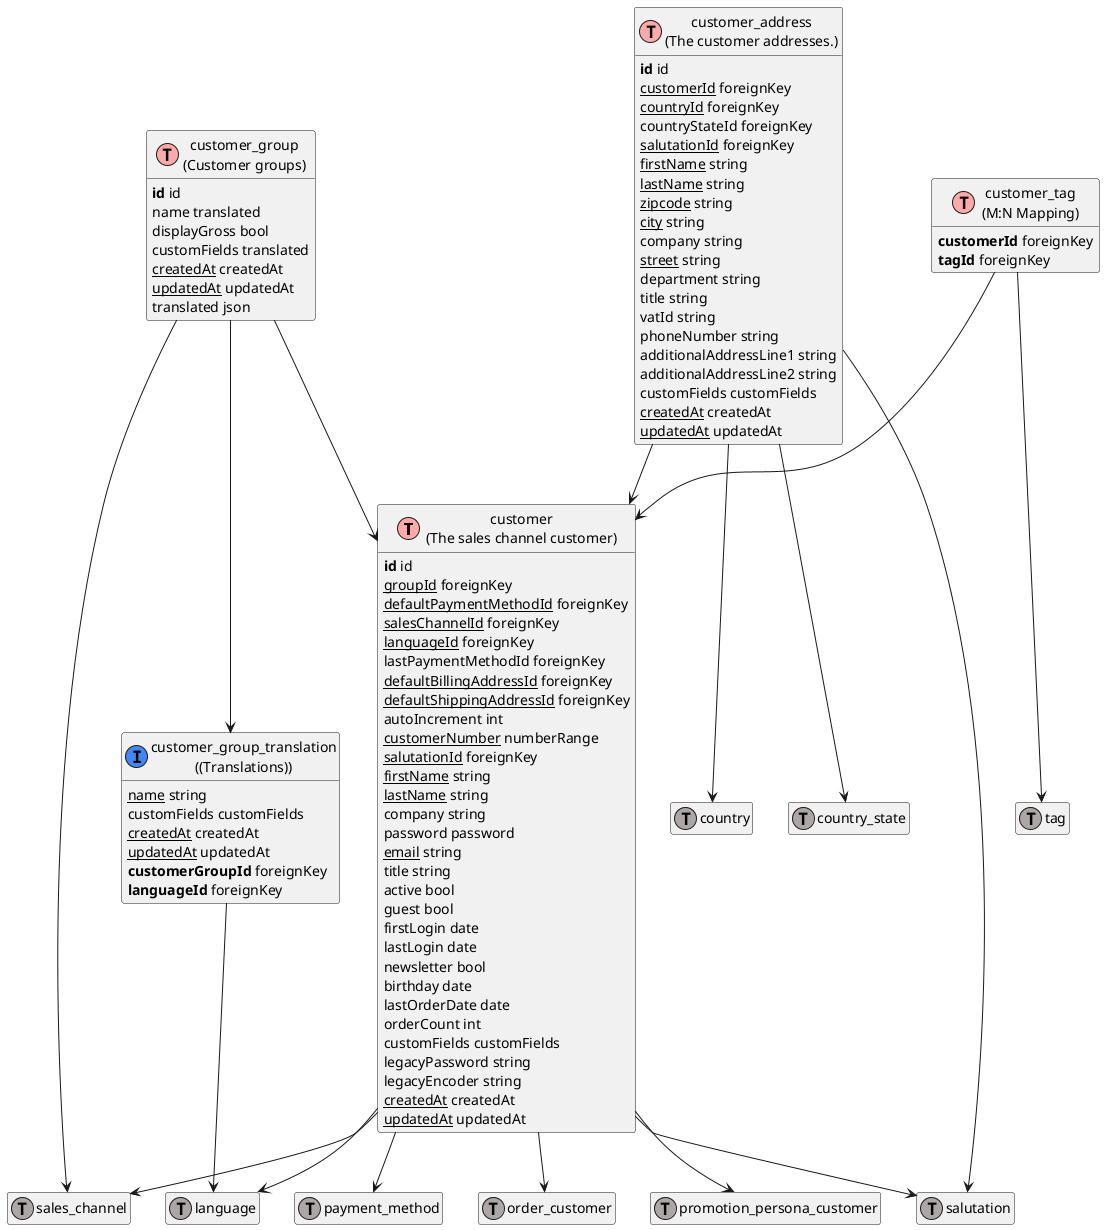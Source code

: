 @startuml
' uncomment the line below if you're using computer with a retina display
' skinparam dpi 300
!define Table(name,desc) class name as "desc" << (T,#FFAAAA) >>
!define ForeignTable(name,desc) class name as "desc" << (T,#ada6a6) >>
!define TranslationTable(name,desc) class name as "desc" << (I,#4286f4) >>
' we use bold for primary key
' green color for unique
' and underscore for not_null
!define primary_key(x) <b>x</b>
!define unique(x) <color:green>x</color>
!define not_null(x) <u>x</u>
' other tags available:
' <i></i>
' <back:COLOR></color>, where color is a color name or html color code
' (#FFAACC)
' see: http://plantuml.com/classes.html#More
hide methods
hide stereotypes
hide empty members
skinparam backgroundColor #FFFFFF

' entities

Table(ShopwareCoreCheckoutCustomerCustomerDefinition, "customer\n(The sales channel customer)") {
   primary_key(id) id
   not_null(groupId) foreignKey
   not_null(defaultPaymentMethodId) foreignKey
   not_null(salesChannelId) foreignKey
   not_null(languageId) foreignKey
   lastPaymentMethodId foreignKey
   not_null(defaultBillingAddressId) foreignKey
   not_null(defaultShippingAddressId) foreignKey
   autoIncrement int
   not_null(customerNumber) numberRange
   not_null(salutationId) foreignKey
   not_null(firstName) string
   not_null(lastName) string
   company string
   password password
   not_null(email) string
   title string
   active bool
   guest bool
   firstLogin date
   lastLogin date
   newsletter bool
   birthday date
   lastOrderDate date
   orderCount int
   customFields customFields
   legacyPassword string
   legacyEncoder string
   not_null(createdAt) createdAt
   not_null(updatedAt) updatedAt
}
TranslationTable(ShopwareCoreCheckoutCustomerAggregateCustomerGroupTranslationCustomerGroupTranslationDefinition, "customer_group_translation\n((Translations))") {
   not_null(name) string
   customFields customFields
   not_null(createdAt) createdAt
   not_null(updatedAt) updatedAt
   primary_key(customerGroupId) foreignKey
   primary_key(languageId) foreignKey
}
Table(ShopwareCoreCheckoutCustomerAggregateCustomerAddressCustomerAddressDefinition, "customer_address\n(The customer addresses.)") {
   primary_key(id) id
   not_null(customerId) foreignKey
   not_null(countryId) foreignKey
   countryStateId foreignKey
   not_null(salutationId) foreignKey
   not_null(firstName) string
   not_null(lastName) string
   not_null(zipcode) string
   not_null(city) string
   company string
   not_null(street) string
   department string
   title string
   vatId string
   phoneNumber string
   additionalAddressLine1 string
   additionalAddressLine2 string
   customFields customFields
   not_null(createdAt) createdAt
   not_null(updatedAt) updatedAt
}
Table(ShopwareCoreCheckoutCustomerAggregateCustomerGroupCustomerGroupDefinition, "customer_group\n(Customer groups)") {
   primary_key(id) id
   name translated
   displayGross bool
   customFields translated
   not_null(createdAt) createdAt
   not_null(updatedAt) updatedAt
   translated json
}
Table(ShopwareCoreCheckoutCustomerAggregateCustomerTagCustomerTagDefinition, "customer_tag\n(M:N Mapping)") {
   primary_key(customerId) foreignKey
   primary_key(tagId) foreignKey
}
ForeignTable(ShopwareCoreCheckoutPaymentPaymentMethodDefinition, "payment_method") {
}
ForeignTable(ShopwareCoreSystemSalesChannelSalesChannelDefinition, "sales_channel") {
}
ForeignTable(ShopwareCoreFrameworkLanguageLanguageDefinition, "language") {
}
ForeignTable(ShopwareCoreSystemSalutationSalutationDefinition, "salutation") {
}
ForeignTable(ShopwareCoreCheckoutOrderAggregateOrderCustomerOrderCustomerDefinition, "order_customer") {
}
ForeignTable(ShopwareCoreCheckoutPromotionAggregatePromotionPersonaCustomerPromotionPersonaCustomerDefinition, "promotion_persona_customer") {
}
ForeignTable(ShopwareCoreSystemCountryCountryDefinition, "country") {
}
ForeignTable(ShopwareCoreSystemCountryAggregateCountryStateCountryStateDefinition, "country_state") {
}
ForeignTable(ShopwareCoreSystemTagTagDefinition, "tag") {
}

' relationshipd

ShopwareCoreCheckoutCustomerAggregateCustomerGroupCustomerGroupDefinition --> ShopwareCoreCheckoutCustomerCustomerDefinition
ShopwareCoreCheckoutCustomerCustomerDefinition --> ShopwareCoreCheckoutPaymentPaymentMethodDefinition
ShopwareCoreCheckoutCustomerCustomerDefinition --> ShopwareCoreSystemSalesChannelSalesChannelDefinition
ShopwareCoreCheckoutCustomerCustomerDefinition --> ShopwareCoreFrameworkLanguageLanguageDefinition
ShopwareCoreCheckoutCustomerAggregateCustomerAddressCustomerAddressDefinition --> ShopwareCoreCheckoutCustomerCustomerDefinition
ShopwareCoreCheckoutCustomerCustomerDefinition --> ShopwareCoreSystemSalutationSalutationDefinition
ShopwareCoreCheckoutCustomerCustomerDefinition --> ShopwareCoreCheckoutOrderAggregateOrderCustomerOrderCustomerDefinition
ShopwareCoreCheckoutCustomerAggregateCustomerTagCustomerTagDefinition --> ShopwareCoreCheckoutCustomerCustomerDefinition
ShopwareCoreCheckoutCustomerCustomerDefinition --> ShopwareCoreCheckoutPromotionAggregatePromotionPersonaCustomerPromotionPersonaCustomerDefinition
ShopwareCoreCheckoutCustomerAggregateCustomerGroupCustomerGroupDefinition --> ShopwareCoreCheckoutCustomerAggregateCustomerGroupTranslationCustomerGroupTranslationDefinition
ShopwareCoreCheckoutCustomerAggregateCustomerGroupTranslationCustomerGroupTranslationDefinition --> ShopwareCoreFrameworkLanguageLanguageDefinition
ShopwareCoreCheckoutCustomerAggregateCustomerAddressCustomerAddressDefinition --> ShopwareCoreSystemCountryCountryDefinition
ShopwareCoreCheckoutCustomerAggregateCustomerAddressCustomerAddressDefinition --> ShopwareCoreSystemCountryAggregateCountryStateCountryStateDefinition
ShopwareCoreCheckoutCustomerAggregateCustomerAddressCustomerAddressDefinition --> ShopwareCoreSystemSalutationSalutationDefinition
ShopwareCoreCheckoutCustomerAggregateCustomerGroupCustomerGroupDefinition --> ShopwareCoreSystemSalesChannelSalesChannelDefinition
ShopwareCoreCheckoutCustomerAggregateCustomerTagCustomerTagDefinition --> ShopwareCoreSystemTagTagDefinition
@enduml
